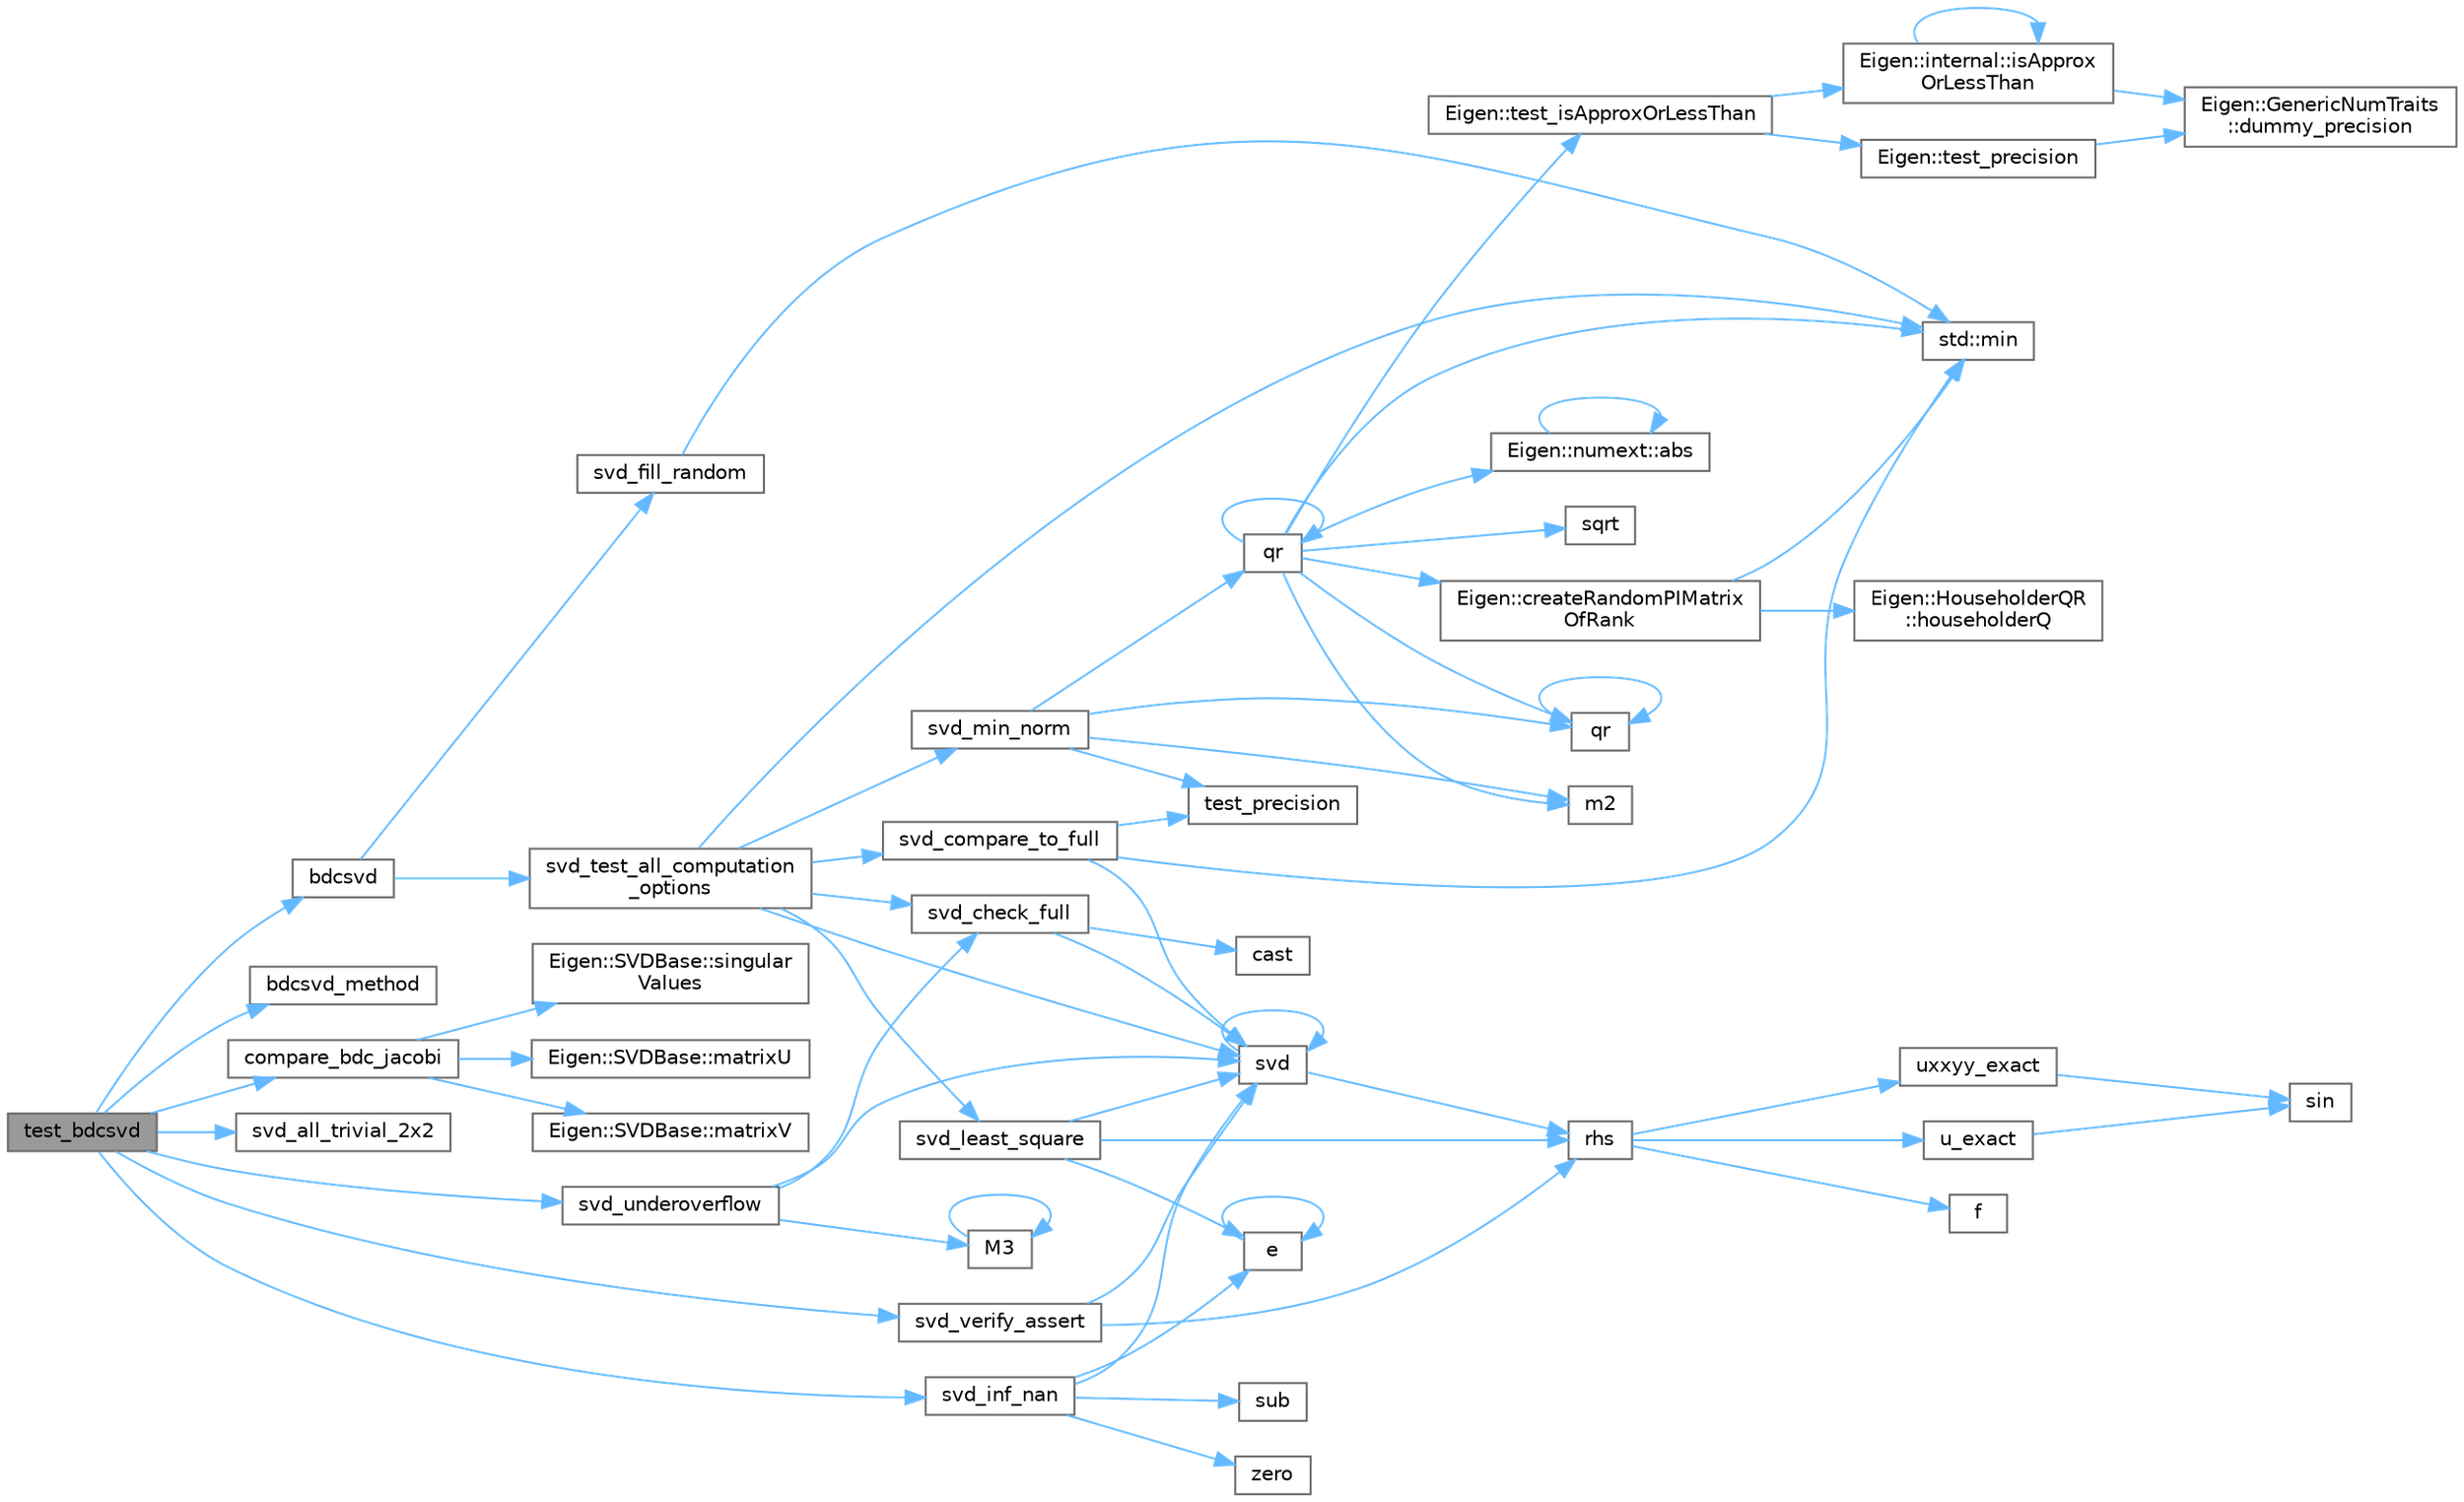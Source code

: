 digraph "test_bdcsvd"
{
 // LATEX_PDF_SIZE
  bgcolor="transparent";
  edge [fontname=Helvetica,fontsize=10,labelfontname=Helvetica,labelfontsize=10];
  node [fontname=Helvetica,fontsize=10,shape=box,height=0.2,width=0.4];
  rankdir="LR";
  Node1 [id="Node000001",label="test_bdcsvd",height=0.2,width=0.4,color="gray40", fillcolor="grey60", style="filled", fontcolor="black",tooltip=" "];
  Node1 -> Node2 [id="edge67_Node000001_Node000002",color="steelblue1",style="solid",tooltip=" "];
  Node2 [id="Node000002",label="bdcsvd",height=0.2,width=0.4,color="grey40", fillcolor="white", style="filled",URL="$bdcsvd_8cpp.html#a55d9069ac4c9bf0feb5f2e1d3760f118",tooltip=" "];
  Node2 -> Node3 [id="edge68_Node000002_Node000003",color="steelblue1",style="solid",tooltip=" "];
  Node3 [id="Node000003",label="svd_fill_random",height=0.2,width=0.4,color="grey40", fillcolor="white", style="filled",URL="$svd__fill_8h.html#a19396409f47b0f885449f3d0005fa11d",tooltip=" "];
  Node3 -> Node4 [id="edge69_Node000003_Node000004",color="steelblue1",style="solid",tooltip=" "];
  Node4 [id="Node000004",label="std::min",height=0.2,width=0.4,color="grey40", fillcolor="white", style="filled",URL="$namespacestd.html#ac7b9885417769949d76890454b6d072e",tooltip=" "];
  Node2 -> Node5 [id="edge70_Node000002_Node000005",color="steelblue1",style="solid",tooltip=" "];
  Node5 [id="Node000005",label="svd_test_all_computation\l_options",height=0.2,width=0.4,color="grey40", fillcolor="white", style="filled",URL="$svd__common_8h.html#ab1630fb76a0e3e342bffe3dd03e8619d",tooltip=" "];
  Node5 -> Node4 [id="edge71_Node000005_Node000004",color="steelblue1",style="solid",tooltip=" "];
  Node5 -> Node6 [id="edge72_Node000005_Node000006",color="steelblue1",style="solid",tooltip=" "];
  Node6 [id="Node000006",label="svd",height=0.2,width=0.4,color="grey40", fillcolor="white", style="filled",URL="$_jacobi_s_v_d__basic_8cpp.html#a961ad48248cad814fa628db8adefbd42",tooltip=" "];
  Node6 -> Node7 [id="edge73_Node000006_Node000007",color="steelblue1",style="solid",tooltip=" "];
  Node7 [id="Node000007",label="rhs",height=0.2,width=0.4,color="grey40", fillcolor="white", style="filled",URL="$poisson_8cpp.html#a38c677f5cc4e47bc7505aef707c1bb83",tooltip=" "];
  Node7 -> Node8 [id="edge74_Node000007_Node000008",color="steelblue1",style="solid",tooltip=" "];
  Node8 [id="Node000008",label="f",height=0.2,width=0.4,color="grey40", fillcolor="white", style="filled",URL="$cxx11__tensor__map_8cpp.html#a7f507fea02198f6cb81c86640c7b1a4e",tooltip=" "];
  Node7 -> Node9 [id="edge75_Node000007_Node000009",color="steelblue1",style="solid",tooltip=" "];
  Node9 [id="Node000009",label="u_exact",height=0.2,width=0.4,color="grey40", fillcolor="white", style="filled",URL="$poisson_8cpp.html#a06fc16c4676f839f8de736a6791b6862",tooltip=" "];
  Node9 -> Node10 [id="edge76_Node000009_Node000010",color="steelblue1",style="solid",tooltip=" "];
  Node10 [id="Node000010",label="sin",height=0.2,width=0.4,color="grey40", fillcolor="white", style="filled",URL="$_array_cwise_unary_ops_8h.html#a9cfb0ea58bd813510a9e2db18a5e49f0",tooltip=" "];
  Node7 -> Node11 [id="edge77_Node000007_Node000011",color="steelblue1",style="solid",tooltip=" "];
  Node11 [id="Node000011",label="uxxyy_exact",height=0.2,width=0.4,color="grey40", fillcolor="white", style="filled",URL="$poisson_8cpp.html#a557a61cf12d143424a35123b14048a22",tooltip=" "];
  Node11 -> Node10 [id="edge78_Node000011_Node000010",color="steelblue1",style="solid",tooltip=" "];
  Node6 -> Node6 [id="edge79_Node000006_Node000006",color="steelblue1",style="solid",tooltip=" "];
  Node5 -> Node12 [id="edge80_Node000005_Node000012",color="steelblue1",style="solid",tooltip=" "];
  Node12 [id="Node000012",label="svd_check_full",height=0.2,width=0.4,color="grey40", fillcolor="white", style="filled",URL="$svd__common_8h.html#ae318f00d929c0c2ed357e8252860ab47",tooltip=" "];
  Node12 -> Node13 [id="edge81_Node000012_Node000013",color="steelblue1",style="solid",tooltip=" "];
  Node13 [id="Node000013",label="cast",height=0.2,width=0.4,color="grey40", fillcolor="white", style="filled",URL="$_common_cwise_unary_ops_8h.html#aa89d007196125d10fa7d6e19811aca05",tooltip=" "];
  Node12 -> Node6 [id="edge82_Node000012_Node000006",color="steelblue1",style="solid",tooltip=" "];
  Node5 -> Node14 [id="edge83_Node000005_Node000014",color="steelblue1",style="solid",tooltip=" "];
  Node14 [id="Node000014",label="svd_compare_to_full",height=0.2,width=0.4,color="grey40", fillcolor="white", style="filled",URL="$svd__common_8h.html#a6831b336d27a4806382ee770116b0a2b",tooltip=" "];
  Node14 -> Node4 [id="edge84_Node000014_Node000004",color="steelblue1",style="solid",tooltip=" "];
  Node14 -> Node6 [id="edge85_Node000014_Node000006",color="steelblue1",style="solid",tooltip=" "];
  Node14 -> Node15 [id="edge86_Node000014_Node000015",color="steelblue1",style="solid",tooltip=" "];
  Node15 [id="Node000015",label="test_precision",height=0.2,width=0.4,color="grey40", fillcolor="white", style="filled",URL="$spbenchsolver_8h.html#ac873ccd2d8b50aa74f31783a38ba5d99",tooltip=" "];
  Node5 -> Node16 [id="edge87_Node000005_Node000016",color="steelblue1",style="solid",tooltip=" "];
  Node16 [id="Node000016",label="svd_least_square",height=0.2,width=0.4,color="grey40", fillcolor="white", style="filled",URL="$svd__common_8h.html#a993e3af0920e58583d5df615c5f56d35",tooltip=" "];
  Node16 -> Node17 [id="edge88_Node000016_Node000017",color="steelblue1",style="solid",tooltip=" "];
  Node17 [id="Node000017",label="e",height=0.2,width=0.4,color="grey40", fillcolor="white", style="filled",URL="$_cwise__array__power__array_8cpp.html#a9cb86ff854760bf91a154f2724a9101d",tooltip=" "];
  Node17 -> Node17 [id="edge89_Node000017_Node000017",color="steelblue1",style="solid",tooltip=" "];
  Node16 -> Node7 [id="edge90_Node000016_Node000007",color="steelblue1",style="solid",tooltip=" "];
  Node16 -> Node6 [id="edge91_Node000016_Node000006",color="steelblue1",style="solid",tooltip=" "];
  Node5 -> Node18 [id="edge92_Node000005_Node000018",color="steelblue1",style="solid",tooltip=" "];
  Node18 [id="Node000018",label="svd_min_norm",height=0.2,width=0.4,color="grey40", fillcolor="white", style="filled",URL="$svd__common_8h.html#a59fb42b0829d86517e758c9b3c5c3769",tooltip=" "];
  Node18 -> Node19 [id="edge93_Node000018_Node000019",color="steelblue1",style="solid",tooltip=" "];
  Node19 [id="Node000019",label="m2",height=0.2,width=0.4,color="grey40", fillcolor="white", style="filled",URL="$_tutorial___map__using_8cpp.html#ab3a01b595d22393ace0d30d5fa299f76",tooltip=" "];
  Node18 -> Node20 [id="edge94_Node000018_Node000020",color="steelblue1",style="solid",tooltip=" "];
  Node20 [id="Node000020",label="qr",height=0.2,width=0.4,color="grey40", fillcolor="white", style="filled",URL="$qr__colpivoting_8cpp.html#a234047f1d6b0303293c8918968a9670e",tooltip=" "];
  Node20 -> Node21 [id="edge95_Node000020_Node000021",color="steelblue1",style="solid",tooltip=" "];
  Node21 [id="Node000021",label="Eigen::numext::abs",height=0.2,width=0.4,color="grey40", fillcolor="white", style="filled",URL="$namespace_eigen_1_1numext.html#ac09cd9261a50a46dd4937868020c7c45",tooltip=" "];
  Node21 -> Node21 [id="edge96_Node000021_Node000021",color="steelblue1",style="solid",tooltip=" "];
  Node20 -> Node22 [id="edge97_Node000020_Node000022",color="steelblue1",style="solid",tooltip=" "];
  Node22 [id="Node000022",label="Eigen::createRandomPIMatrix\lOfRank",height=0.2,width=0.4,color="grey40", fillcolor="white", style="filled",URL="$namespace_eigen.html#a0d9a7ddcee5c7c8defaba3628455efb2",tooltip=" "];
  Node22 -> Node23 [id="edge98_Node000022_Node000023",color="steelblue1",style="solid",tooltip=" "];
  Node23 [id="Node000023",label="Eigen::HouseholderQR\l::householderQ",height=0.2,width=0.4,color="grey40", fillcolor="white", style="filled",URL="$class_eigen_1_1_householder_q_r.html#affd506c10ef2d25f56e7b1f9f25ff885",tooltip=" "];
  Node22 -> Node4 [id="edge99_Node000022_Node000004",color="steelblue1",style="solid",tooltip=" "];
  Node20 -> Node19 [id="edge100_Node000020_Node000019",color="steelblue1",style="solid",tooltip=" "];
  Node20 -> Node4 [id="edge101_Node000020_Node000004",color="steelblue1",style="solid",tooltip=" "];
  Node20 -> Node20 [id="edge102_Node000020_Node000020",color="steelblue1",style="solid",tooltip=" "];
  Node20 -> Node24 [id="edge103_Node000020_Node000024",color="steelblue1",style="solid",tooltip=" "];
  Node24 [id="Node000024",label="qr",height=0.2,width=0.4,color="grey40", fillcolor="white", style="filled",URL="$_householder_q_r__householder_q_8cpp.html#ab766ef1a187400b0619104b16613d3cf",tooltip=" "];
  Node24 -> Node24 [id="edge104_Node000024_Node000024",color="steelblue1",style="solid",tooltip=" "];
  Node20 -> Node25 [id="edge105_Node000020_Node000025",color="steelblue1",style="solid",tooltip=" "];
  Node25 [id="Node000025",label="sqrt",height=0.2,width=0.4,color="grey40", fillcolor="white", style="filled",URL="$_array_cwise_unary_ops_8h.html#a656b9217a2fcb6de59dc8d1eb3079cc7",tooltip=" "];
  Node20 -> Node26 [id="edge106_Node000020_Node000026",color="steelblue1",style="solid",tooltip=" "];
  Node26 [id="Node000026",label="Eigen::test_isApproxOrLessThan",height=0.2,width=0.4,color="grey40", fillcolor="white", style="filled",URL="$namespace_eigen.html#a4a04a766a37403320f4c2e041e961611",tooltip=" "];
  Node26 -> Node27 [id="edge107_Node000026_Node000027",color="steelblue1",style="solid",tooltip=" "];
  Node27 [id="Node000027",label="Eigen::internal::isApprox\lOrLessThan",height=0.2,width=0.4,color="grey40", fillcolor="white", style="filled",URL="$namespace_eigen_1_1internal.html#afece450c6344e5a39261f006e0e8513d",tooltip=" "];
  Node27 -> Node28 [id="edge108_Node000027_Node000028",color="steelblue1",style="solid",tooltip=" "];
  Node28 [id="Node000028",label="Eigen::GenericNumTraits\l::dummy_precision",height=0.2,width=0.4,color="grey40", fillcolor="white", style="filled",URL="$struct_eigen_1_1_generic_num_traits.html#a77dc085cf094c377faaf0c520e3e4efa",tooltip=" "];
  Node27 -> Node27 [id="edge109_Node000027_Node000027",color="steelblue1",style="solid",tooltip=" "];
  Node26 -> Node29 [id="edge110_Node000026_Node000029",color="steelblue1",style="solid",tooltip=" "];
  Node29 [id="Node000029",label="Eigen::test_precision",height=0.2,width=0.4,color="grey40", fillcolor="white", style="filled",URL="$namespace_eigen.html#a59fa1c0c2d234197bce8d461a4776793",tooltip=" "];
  Node29 -> Node28 [id="edge111_Node000029_Node000028",color="steelblue1",style="solid",tooltip=" "];
  Node18 -> Node24 [id="edge112_Node000018_Node000024",color="steelblue1",style="solid",tooltip=" "];
  Node18 -> Node15 [id="edge113_Node000018_Node000015",color="steelblue1",style="solid",tooltip=" "];
  Node1 -> Node30 [id="edge114_Node000001_Node000030",color="steelblue1",style="solid",tooltip=" "];
  Node30 [id="Node000030",label="bdcsvd_method",height=0.2,width=0.4,color="grey40", fillcolor="white", style="filled",URL="$bdcsvd_8cpp.html#aebd9d16a11f018f06908bfcbc667cb73",tooltip=" "];
  Node1 -> Node31 [id="edge115_Node000001_Node000031",color="steelblue1",style="solid",tooltip=" "];
  Node31 [id="Node000031",label="compare_bdc_jacobi",height=0.2,width=0.4,color="grey40", fillcolor="white", style="filled",URL="$bdcsvd_8cpp.html#a2a9e94e49442c34dca7376d2e2d307ed",tooltip=" "];
  Node31 -> Node32 [id="edge116_Node000031_Node000032",color="steelblue1",style="solid",tooltip=" "];
  Node32 [id="Node000032",label="Eigen::SVDBase::matrixU",height=0.2,width=0.4,color="grey40", fillcolor="white", style="filled",URL="$class_eigen_1_1_s_v_d_base.html#accbc8e3f9baab3a57a6eba8e4cc3ea27",tooltip=" "];
  Node31 -> Node33 [id="edge117_Node000031_Node000033",color="steelblue1",style="solid",tooltip=" "];
  Node33 [id="Node000033",label="Eigen::SVDBase::matrixV",height=0.2,width=0.4,color="grey40", fillcolor="white", style="filled",URL="$class_eigen_1_1_s_v_d_base.html#af09f06357d7d7442f7ca7343713756fe",tooltip=" "];
  Node31 -> Node34 [id="edge118_Node000031_Node000034",color="steelblue1",style="solid",tooltip=" "];
  Node34 [id="Node000034",label="Eigen::SVDBase::singular\lValues",height=0.2,width=0.4,color="grey40", fillcolor="white", style="filled",URL="$class_eigen_1_1_s_v_d_base.html#ac44c307a70731003003faf3a9bdf14f6",tooltip=" "];
  Node1 -> Node35 [id="edge119_Node000001_Node000035",color="steelblue1",style="solid",tooltip=" "];
  Node35 [id="Node000035",label="svd_all_trivial_2x2",height=0.2,width=0.4,color="grey40", fillcolor="white", style="filled",URL="$svd__common_8h.html#a8fd7fe5d507344c765982c5ffe736ee8",tooltip=" "];
  Node1 -> Node36 [id="edge120_Node000001_Node000036",color="steelblue1",style="solid",tooltip=" "];
  Node36 [id="Node000036",label="svd_inf_nan",height=0.2,width=0.4,color="grey40", fillcolor="white", style="filled",URL="$svd__common_8h.html#a8196f7d689a2447d9883159d40914692",tooltip=" "];
  Node36 -> Node17 [id="edge121_Node000036_Node000017",color="steelblue1",style="solid",tooltip=" "];
  Node36 -> Node37 [id="edge122_Node000036_Node000037",color="steelblue1",style="solid",tooltip=" "];
  Node37 [id="Node000037",label="sub",height=0.2,width=0.4,color="grey40", fillcolor="white", style="filled",URL="$svd__common_8h.html#abbcc1b1ba3de417b2c556b7a2f6d54f6",tooltip=" "];
  Node36 -> Node6 [id="edge123_Node000036_Node000006",color="steelblue1",style="solid",tooltip=" "];
  Node36 -> Node38 [id="edge124_Node000036_Node000038",color="steelblue1",style="solid",tooltip=" "];
  Node38 [id="Node000038",label="zero",height=0.2,width=0.4,color="grey40", fillcolor="white", style="filled",URL="$svd__common_8h.html#a4a86f5596ff1afa9113ff6cc07a60453",tooltip=" "];
  Node1 -> Node39 [id="edge125_Node000001_Node000039",color="steelblue1",style="solid",tooltip=" "];
  Node39 [id="Node000039",label="svd_underoverflow",height=0.2,width=0.4,color="grey40", fillcolor="white", style="filled",URL="$svd__common_8h.html#a7cbc24ede5c93bde20c682c51ef2439a",tooltip=" "];
  Node39 -> Node40 [id="edge126_Node000039_Node000040",color="steelblue1",style="solid",tooltip=" "];
  Node40 [id="Node000040",label="M3",height=0.2,width=0.4,color="grey40", fillcolor="white", style="filled",URL="$_tutorial___slicing_col_8cpp.html#a14f7fa063aa2ce842adbe0ed34124aed",tooltip=" "];
  Node40 -> Node40 [id="edge127_Node000040_Node000040",color="steelblue1",style="solid",tooltip=" "];
  Node39 -> Node6 [id="edge128_Node000039_Node000006",color="steelblue1",style="solid",tooltip=" "];
  Node39 -> Node12 [id="edge129_Node000039_Node000012",color="steelblue1",style="solid",tooltip=" "];
  Node1 -> Node41 [id="edge130_Node000001_Node000041",color="steelblue1",style="solid",tooltip=" "];
  Node41 [id="Node000041",label="svd_verify_assert",height=0.2,width=0.4,color="grey40", fillcolor="white", style="filled",URL="$svd__common_8h.html#a94af9c474132d0b86890f42afabcd93c",tooltip=" "];
  Node41 -> Node7 [id="edge131_Node000041_Node000007",color="steelblue1",style="solid",tooltip=" "];
  Node41 -> Node6 [id="edge132_Node000041_Node000006",color="steelblue1",style="solid",tooltip=" "];
}
